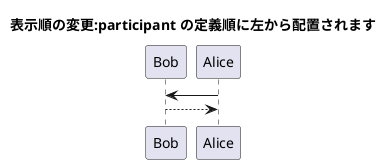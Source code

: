 @startuml{plantuml_seq_participant.png}
    title 表示順の変更:participant の定義順に左から配置されます
    participant Bob
    participant Alice
    Alice -> Bob
    Alice <-- Bob
@enduml
